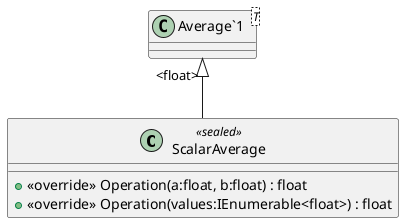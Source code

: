 @startuml
class ScalarAverage <<sealed>> {
    + <<override>> Operation(a:float, b:float) : float
    + <<override>> Operation(values:IEnumerable<float>) : float
}
class "Average`1"<T> {
}
"Average`1" "<float>" <|-- ScalarAverage
@enduml
